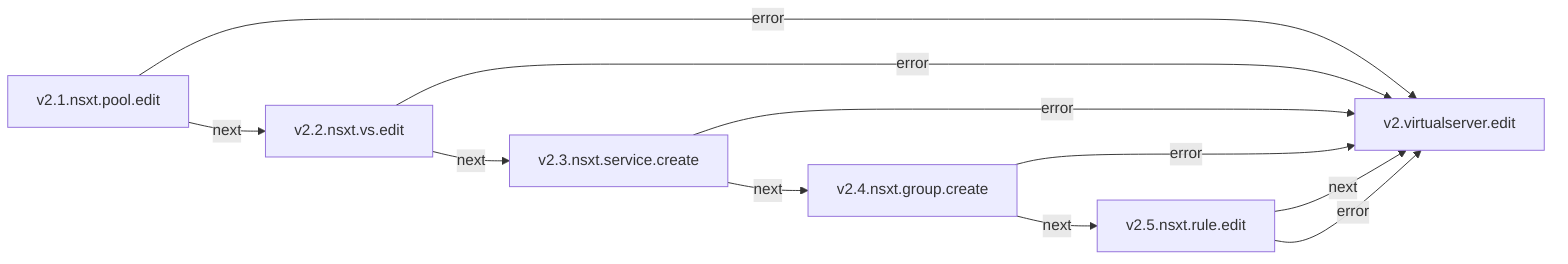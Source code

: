 graph LR
  v2.1.nsxt.pool.edit -->|next| v2.2.nsxt.vs.edit
  v2.1.nsxt.pool.edit -->|error| v2.virtualserver.edit
  v2.2.nsxt.vs.edit -->|next| v2.3.nsxt.service.create
  v2.2.nsxt.vs.edit -->|error| v2.virtualserver.edit
  v2.3.nsxt.service.create -->|next| v2.4.nsxt.group.create
  v2.3.nsxt.service.create -->|error| v2.virtualserver.edit
  v2.4.nsxt.group.create -->|next| v2.5.nsxt.rule.edit
  v2.4.nsxt.group.create -->|error| v2.virtualserver.edit
  v2.5.nsxt.rule.edit -->|next| v2.virtualserver.edit
  v2.5.nsxt.rule.edit -->|error| v2.virtualserver.edit
